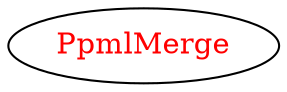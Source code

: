 digraph dependencyGraph {
 concentrate=true;
 ranksep="2.0";
 rankdir="LR"; 
 splines="ortho";
"PpmlMerge" [fontcolor="red"];
}
